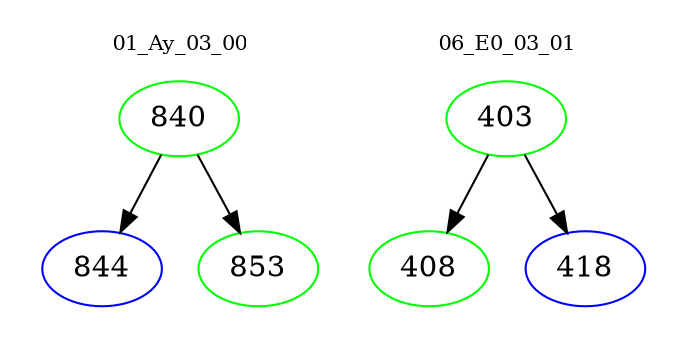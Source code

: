 digraph{
subgraph cluster_0 {
color = white
label = "01_Ay_03_00";
fontsize=10;
T0_840 [label="840", color="green"]
T0_840 -> T0_844 [color="black"]
T0_844 [label="844", color="blue"]
T0_840 -> T0_853 [color="black"]
T0_853 [label="853", color="green"]
}
subgraph cluster_1 {
color = white
label = "06_E0_03_01";
fontsize=10;
T1_403 [label="403", color="green"]
T1_403 -> T1_408 [color="black"]
T1_408 [label="408", color="green"]
T1_403 -> T1_418 [color="black"]
T1_418 [label="418", color="blue"]
}
}
